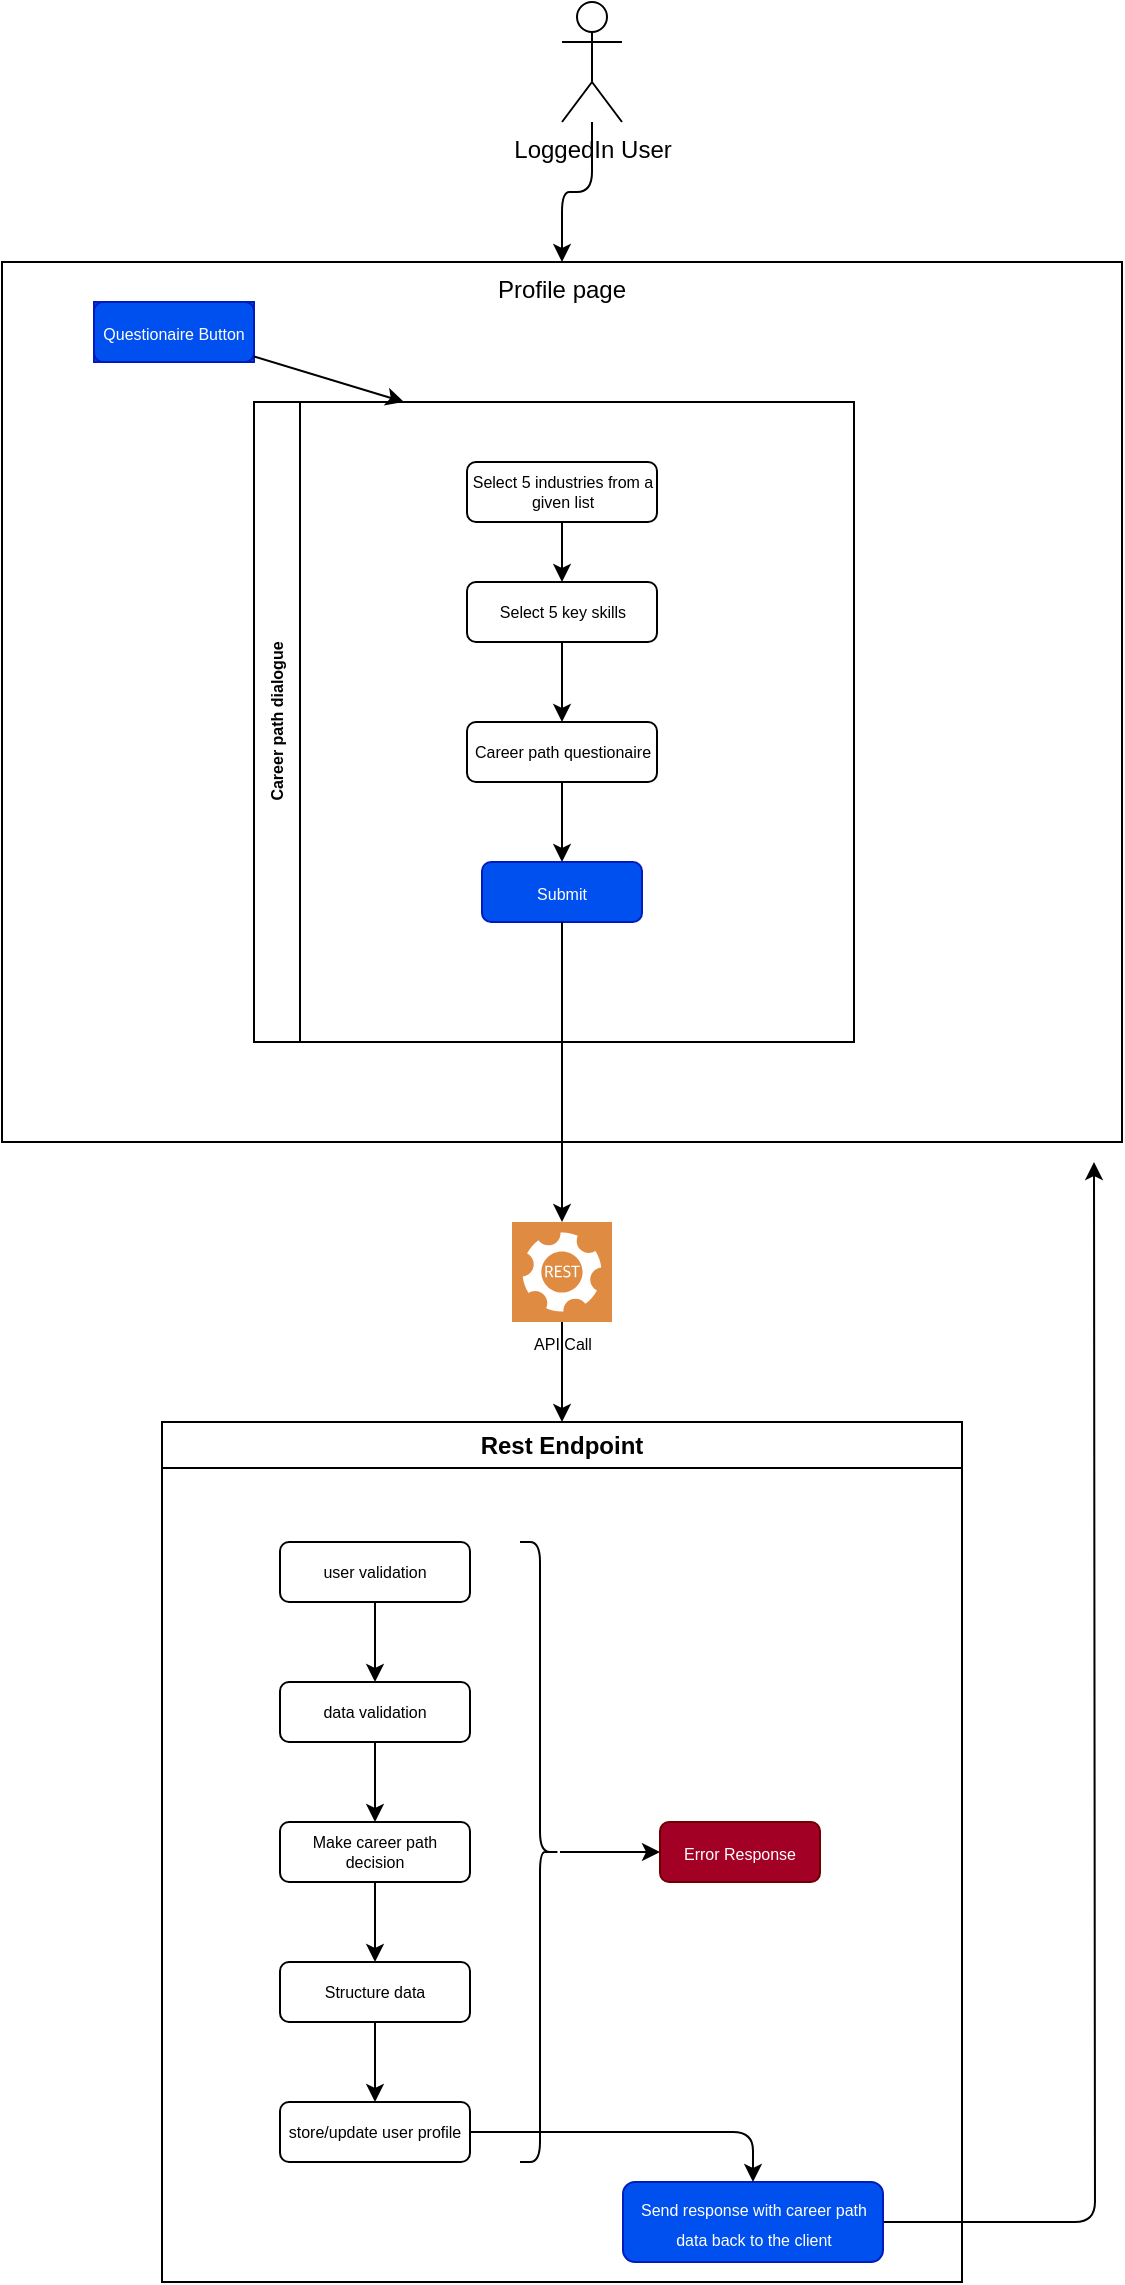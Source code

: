 <mxfile version="21.6.1" type="device">
  <diagram id="w0grMucNAaFN3ffCnhxD" name="Page-1">
    <mxGraphModel dx="1410" dy="974" grid="1" gridSize="10" guides="1" tooltips="1" connect="1" arrows="1" fold="1" page="1" pageScale="1" pageWidth="827" pageHeight="1169" math="0" shadow="0">
      <root>
        <mxCell id="0" />
        <mxCell id="1" parent="0" />
        <mxCell id="0WCMNTBBKTN_myFraTjn-79" value="" style="edgeStyle=orthogonalEdgeStyle;rounded=1;orthogonalLoop=1;jettySize=auto;html=1;" edge="1" parent="1" source="2" target="3">
          <mxGeometry relative="1" as="geometry" />
        </mxCell>
        <mxCell id="2" value="LoggedIn User" style="shape=umlActor;verticalLabelPosition=bottom;verticalAlign=top;html=1;outlineConnect=0;" parent="1" vertex="1">
          <mxGeometry x="414" y="10" width="30" height="60" as="geometry" />
        </mxCell>
        <mxCell id="0WCMNTBBKTN_myFraTjn-80" style="edgeStyle=orthogonalEdgeStyle;rounded=1;orthogonalLoop=1;jettySize=auto;html=1;entryX=0.5;entryY=0;entryDx=0;entryDy=0;" edge="1" parent="1" source="21" target="0WCMNTBBKTN_myFraTjn-51">
          <mxGeometry relative="1" as="geometry" />
        </mxCell>
        <mxCell id="21" value="API Call" style="sketch=0;pointerEvents=1;shadow=0;dashed=0;html=1;strokeColor=none;fillColor=#DF8C42;labelPosition=center;verticalLabelPosition=bottom;verticalAlign=top;align=center;outlineConnect=0;shape=mxgraph.veeam2.restful_api;fontSize=8;" parent="1" vertex="1">
          <mxGeometry x="389" y="620" width="50" height="50" as="geometry" />
        </mxCell>
        <mxCell id="0WCMNTBBKTN_myFraTjn-73" value="" style="group" vertex="1" connectable="0" parent="1">
          <mxGeometry x="214" y="720" width="400" height="430" as="geometry" />
        </mxCell>
        <mxCell id="0WCMNTBBKTN_myFraTjn-51" value="Rest Endpoint" style="swimlane;whiteSpace=wrap;html=1;rounded=0;" vertex="1" parent="0WCMNTBBKTN_myFraTjn-73">
          <mxGeometry width="400" height="430" as="geometry" />
        </mxCell>
        <mxCell id="0WCMNTBBKTN_myFraTjn-72" value="" style="group" vertex="1" connectable="0" parent="0WCMNTBBKTN_myFraTjn-73">
          <mxGeometry x="59" y="60" width="301.5" height="360" as="geometry" />
        </mxCell>
        <mxCell id="0WCMNTBBKTN_myFraTjn-33" value="&lt;font style=&quot;font-size: 8px;&quot;&gt;Error Response&lt;/font&gt;" style="rounded=1;whiteSpace=wrap;html=1;fillColor=#a20025;fontColor=#ffffff;strokeColor=#6F0000;" vertex="1" parent="0WCMNTBBKTN_myFraTjn-72">
          <mxGeometry x="190" y="140" width="80" height="30" as="geometry" />
        </mxCell>
        <mxCell id="0WCMNTBBKTN_myFraTjn-32" value="Make career path decision" style="rounded=1;whiteSpace=wrap;html=1;fontSize=8;fillColor=none;" vertex="1" parent="0WCMNTBBKTN_myFraTjn-72">
          <mxGeometry y="140" width="95" height="30" as="geometry" />
        </mxCell>
        <mxCell id="0WCMNTBBKTN_myFraTjn-34" value="user validation" style="rounded=1;whiteSpace=wrap;html=1;fontSize=8;fillColor=none;" vertex="1" parent="0WCMNTBBKTN_myFraTjn-72">
          <mxGeometry width="95" height="30" as="geometry" />
        </mxCell>
        <mxCell id="0WCMNTBBKTN_myFraTjn-43" value="Structure data" style="rounded=1;whiteSpace=wrap;html=1;fontSize=8;fillColor=none;" vertex="1" parent="0WCMNTBBKTN_myFraTjn-72">
          <mxGeometry y="210" width="95" height="30" as="geometry" />
        </mxCell>
        <mxCell id="0WCMNTBBKTN_myFraTjn-56" value="" style="edgeStyle=orthogonalEdgeStyle;rounded=1;orthogonalLoop=1;jettySize=auto;html=1;" edge="1" parent="0WCMNTBBKTN_myFraTjn-72" source="0WCMNTBBKTN_myFraTjn-32" target="0WCMNTBBKTN_myFraTjn-43">
          <mxGeometry relative="1" as="geometry" />
        </mxCell>
        <mxCell id="0WCMNTBBKTN_myFraTjn-44" value="store/update user profile" style="rounded=1;whiteSpace=wrap;html=1;fontSize=8;fillColor=none;" vertex="1" parent="0WCMNTBBKTN_myFraTjn-72">
          <mxGeometry y="280" width="95" height="30" as="geometry" />
        </mxCell>
        <mxCell id="0WCMNTBBKTN_myFraTjn-57" value="" style="edgeStyle=orthogonalEdgeStyle;rounded=1;orthogonalLoop=1;jettySize=auto;html=1;" edge="1" parent="0WCMNTBBKTN_myFraTjn-72" source="0WCMNTBBKTN_myFraTjn-43" target="0WCMNTBBKTN_myFraTjn-44">
          <mxGeometry relative="1" as="geometry" />
        </mxCell>
        <mxCell id="0WCMNTBBKTN_myFraTjn-54" value="" style="edgeStyle=orthogonalEdgeStyle;rounded=1;orthogonalLoop=1;jettySize=auto;html=1;" edge="1" parent="0WCMNTBBKTN_myFraTjn-72" source="0WCMNTBBKTN_myFraTjn-48" target="0WCMNTBBKTN_myFraTjn-32">
          <mxGeometry relative="1" as="geometry" />
        </mxCell>
        <mxCell id="0WCMNTBBKTN_myFraTjn-48" value="data validation&lt;br&gt;" style="rounded=1;whiteSpace=wrap;html=1;fontSize=8;fillColor=none;" vertex="1" parent="0WCMNTBBKTN_myFraTjn-72">
          <mxGeometry y="70" width="95" height="30" as="geometry" />
        </mxCell>
        <mxCell id="0WCMNTBBKTN_myFraTjn-53" style="edgeStyle=orthogonalEdgeStyle;rounded=1;orthogonalLoop=1;jettySize=auto;html=1;entryX=0.5;entryY=0;entryDx=0;entryDy=0;" edge="1" parent="0WCMNTBBKTN_myFraTjn-72" source="0WCMNTBBKTN_myFraTjn-34" target="0WCMNTBBKTN_myFraTjn-48">
          <mxGeometry relative="1" as="geometry" />
        </mxCell>
        <mxCell id="0WCMNTBBKTN_myFraTjn-81" style="edgeStyle=orthogonalEdgeStyle;rounded=1;orthogonalLoop=1;jettySize=auto;html=1;" edge="1" parent="0WCMNTBBKTN_myFraTjn-72" source="0WCMNTBBKTN_myFraTjn-52">
          <mxGeometry relative="1" as="geometry">
            <mxPoint x="407" y="-190" as="targetPoint" />
          </mxGeometry>
        </mxCell>
        <mxCell id="0WCMNTBBKTN_myFraTjn-52" value="&lt;font style=&quot;font-size: 8px;&quot;&gt;Send response with career path data back to the client&lt;/font&gt;" style="rounded=1;whiteSpace=wrap;html=1;fillColor=#0050ef;fontColor=#ffffff;strokeColor=#001DBC;" vertex="1" parent="0WCMNTBBKTN_myFraTjn-72">
          <mxGeometry x="171.5" y="320" width="130" height="40" as="geometry" />
        </mxCell>
        <mxCell id="0WCMNTBBKTN_myFraTjn-71" style="edgeStyle=orthogonalEdgeStyle;rounded=1;orthogonalLoop=1;jettySize=auto;html=1;" edge="1" parent="0WCMNTBBKTN_myFraTjn-72" source="0WCMNTBBKTN_myFraTjn-44" target="0WCMNTBBKTN_myFraTjn-52">
          <mxGeometry relative="1" as="geometry" />
        </mxCell>
        <mxCell id="0WCMNTBBKTN_myFraTjn-68" value="" style="edgeStyle=orthogonalEdgeStyle;rounded=1;orthogonalLoop=1;jettySize=auto;html=1;" edge="1" parent="0WCMNTBBKTN_myFraTjn-72" source="0WCMNTBBKTN_myFraTjn-67" target="0WCMNTBBKTN_myFraTjn-33">
          <mxGeometry relative="1" as="geometry" />
        </mxCell>
        <mxCell id="0WCMNTBBKTN_myFraTjn-67" value="" style="shape=curlyBracket;whiteSpace=wrap;html=1;rounded=1;flipH=1;labelPosition=right;verticalLabelPosition=middle;align=left;verticalAlign=middle;" vertex="1" parent="0WCMNTBBKTN_myFraTjn-72">
          <mxGeometry x="120" width="20" height="310" as="geometry" />
        </mxCell>
        <mxCell id="0WCMNTBBKTN_myFraTjn-76" value="" style="group" vertex="1" connectable="0" parent="1">
          <mxGeometry x="260" y="210" width="434" height="370" as="geometry" />
        </mxCell>
        <mxCell id="15" value="Select 5 industries from a given list" style="rounded=1;whiteSpace=wrap;html=1;fontSize=8;fillColor=none;" parent="0WCMNTBBKTN_myFraTjn-76" vertex="1">
          <mxGeometry x="106.5" y="30" width="95" height="30" as="geometry" />
        </mxCell>
        <mxCell id="22" value="Career path dialogue&lt;br&gt;" style="swimlane;horizontal=0;whiteSpace=wrap;html=1;fontSize=8;fillColor=none;container=0;" parent="0WCMNTBBKTN_myFraTjn-76" vertex="1">
          <mxGeometry width="300" height="320" as="geometry" />
        </mxCell>
        <mxCell id="25" value="" style="edgeStyle=none;html=1;fontSize=8;entryX=0.5;entryY=0;entryDx=0;entryDy=0;" parent="0WCMNTBBKTN_myFraTjn-76" source="15" target="16" edge="1">
          <mxGeometry relative="1" as="geometry" />
        </mxCell>
        <mxCell id="27" value="" style="edgeStyle=none;html=1;fontSize=8;" parent="0WCMNTBBKTN_myFraTjn-76" source="19" target="24" edge="1">
          <mxGeometry relative="1" as="geometry" />
        </mxCell>
        <mxCell id="19" value="Career path questionaire" style="rounded=1;whiteSpace=wrap;html=1;fontSize=8;fillColor=none;" parent="0WCMNTBBKTN_myFraTjn-76" vertex="1">
          <mxGeometry x="106.5" y="160" width="95" height="30" as="geometry" />
        </mxCell>
        <mxCell id="24" value="&lt;font style=&quot;font-size: 8px;&quot;&gt;Submit&lt;/font&gt;" style="rounded=1;whiteSpace=wrap;html=1;fillColor=#0050ef;fontColor=#ffffff;strokeColor=#001DBC;" parent="0WCMNTBBKTN_myFraTjn-76" vertex="1">
          <mxGeometry x="114" y="230" width="80" height="30" as="geometry" />
        </mxCell>
        <mxCell id="16" value="Select 5 key skills" style="rounded=1;whiteSpace=wrap;html=1;fontSize=8;fillColor=none;" parent="0WCMNTBBKTN_myFraTjn-76" vertex="1">
          <mxGeometry x="106.5" y="90" width="95" height="30" as="geometry" />
        </mxCell>
        <mxCell id="26" value="" style="edgeStyle=none;html=1;fontSize=8;entryX=0.5;entryY=0;entryDx=0;entryDy=0;" parent="0WCMNTBBKTN_myFraTjn-76" source="16" target="19" edge="1">
          <mxGeometry relative="1" as="geometry" />
        </mxCell>
        <mxCell id="0WCMNTBBKTN_myFraTjn-49" style="edgeStyle=orthogonalEdgeStyle;rounded=1;orthogonalLoop=1;jettySize=auto;html=1;exitX=0.5;exitY=1;exitDx=0;exitDy=0;" edge="1" parent="0WCMNTBBKTN_myFraTjn-76" source="24" target="24">
          <mxGeometry relative="1" as="geometry" />
        </mxCell>
        <mxCell id="3" value="Profile page" style="whiteSpace=wrap;html=1;verticalAlign=top;fillColor=none;" parent="0WCMNTBBKTN_myFraTjn-76" vertex="1">
          <mxGeometry x="-126" y="-70" width="560" height="440" as="geometry" />
        </mxCell>
        <mxCell id="0WCMNTBBKTN_myFraTjn-77" value="" style="group;fillColor=#0050ef;strokeColor=#001DBC;fontColor=#ffffff;" vertex="1" connectable="0" parent="1">
          <mxGeometry x="180" y="160" width="80" height="30" as="geometry" />
        </mxCell>
        <mxCell id="11" value="&lt;font style=&quot;font-size: 8px;&quot;&gt;Questionaire Button&lt;/font&gt;" style="rounded=1;whiteSpace=wrap;html=1;fillColor=#0050ef;fontColor=#ffffff;strokeColor=#001DBC;" parent="0WCMNTBBKTN_myFraTjn-77" vertex="1">
          <mxGeometry width="80" height="30" as="geometry" />
        </mxCell>
        <mxCell id="23" value="" style="edgeStyle=none;html=1;fontSize=8;entryX=0.25;entryY=0;entryDx=0;entryDy=0;" parent="1" source="11" target="22" edge="1">
          <mxGeometry relative="1" as="geometry">
            <mxPoint x="180" y="40" as="targetPoint" />
          </mxGeometry>
        </mxCell>
        <mxCell id="0WCMNTBBKTN_myFraTjn-50" value="" style="edgeStyle=orthogonalEdgeStyle;rounded=1;orthogonalLoop=1;jettySize=auto;html=1;" edge="1" parent="1" source="24" target="21">
          <mxGeometry relative="1" as="geometry" />
        </mxCell>
      </root>
    </mxGraphModel>
  </diagram>
</mxfile>
